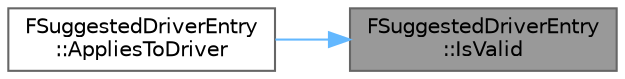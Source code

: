 digraph "FSuggestedDriverEntry::IsValid"
{
 // INTERACTIVE_SVG=YES
 // LATEX_PDF_SIZE
  bgcolor="transparent";
  edge [fontname=Helvetica,fontsize=10,labelfontname=Helvetica,labelfontsize=10];
  node [fontname=Helvetica,fontsize=10,shape=box,height=0.2,width=0.4];
  rankdir="RL";
  Node1 [id="Node000001",label="FSuggestedDriverEntry\l::IsValid",height=0.2,width=0.4,color="gray40", fillcolor="grey60", style="filled", fontcolor="black",tooltip=" "];
  Node1 -> Node2 [id="edge1_Node000001_Node000002",dir="back",color="steelblue1",style="solid",tooltip=" "];
  Node2 [id="Node000002",label="FSuggestedDriverEntry\l::AppliesToDriver",height=0.2,width=0.4,color="grey40", fillcolor="white", style="filled",URL="$dd/dff/structFSuggestedDriverEntry.html#a46389ab4dc54ac6ef288040783b7f4d4",tooltip=" "];
}
